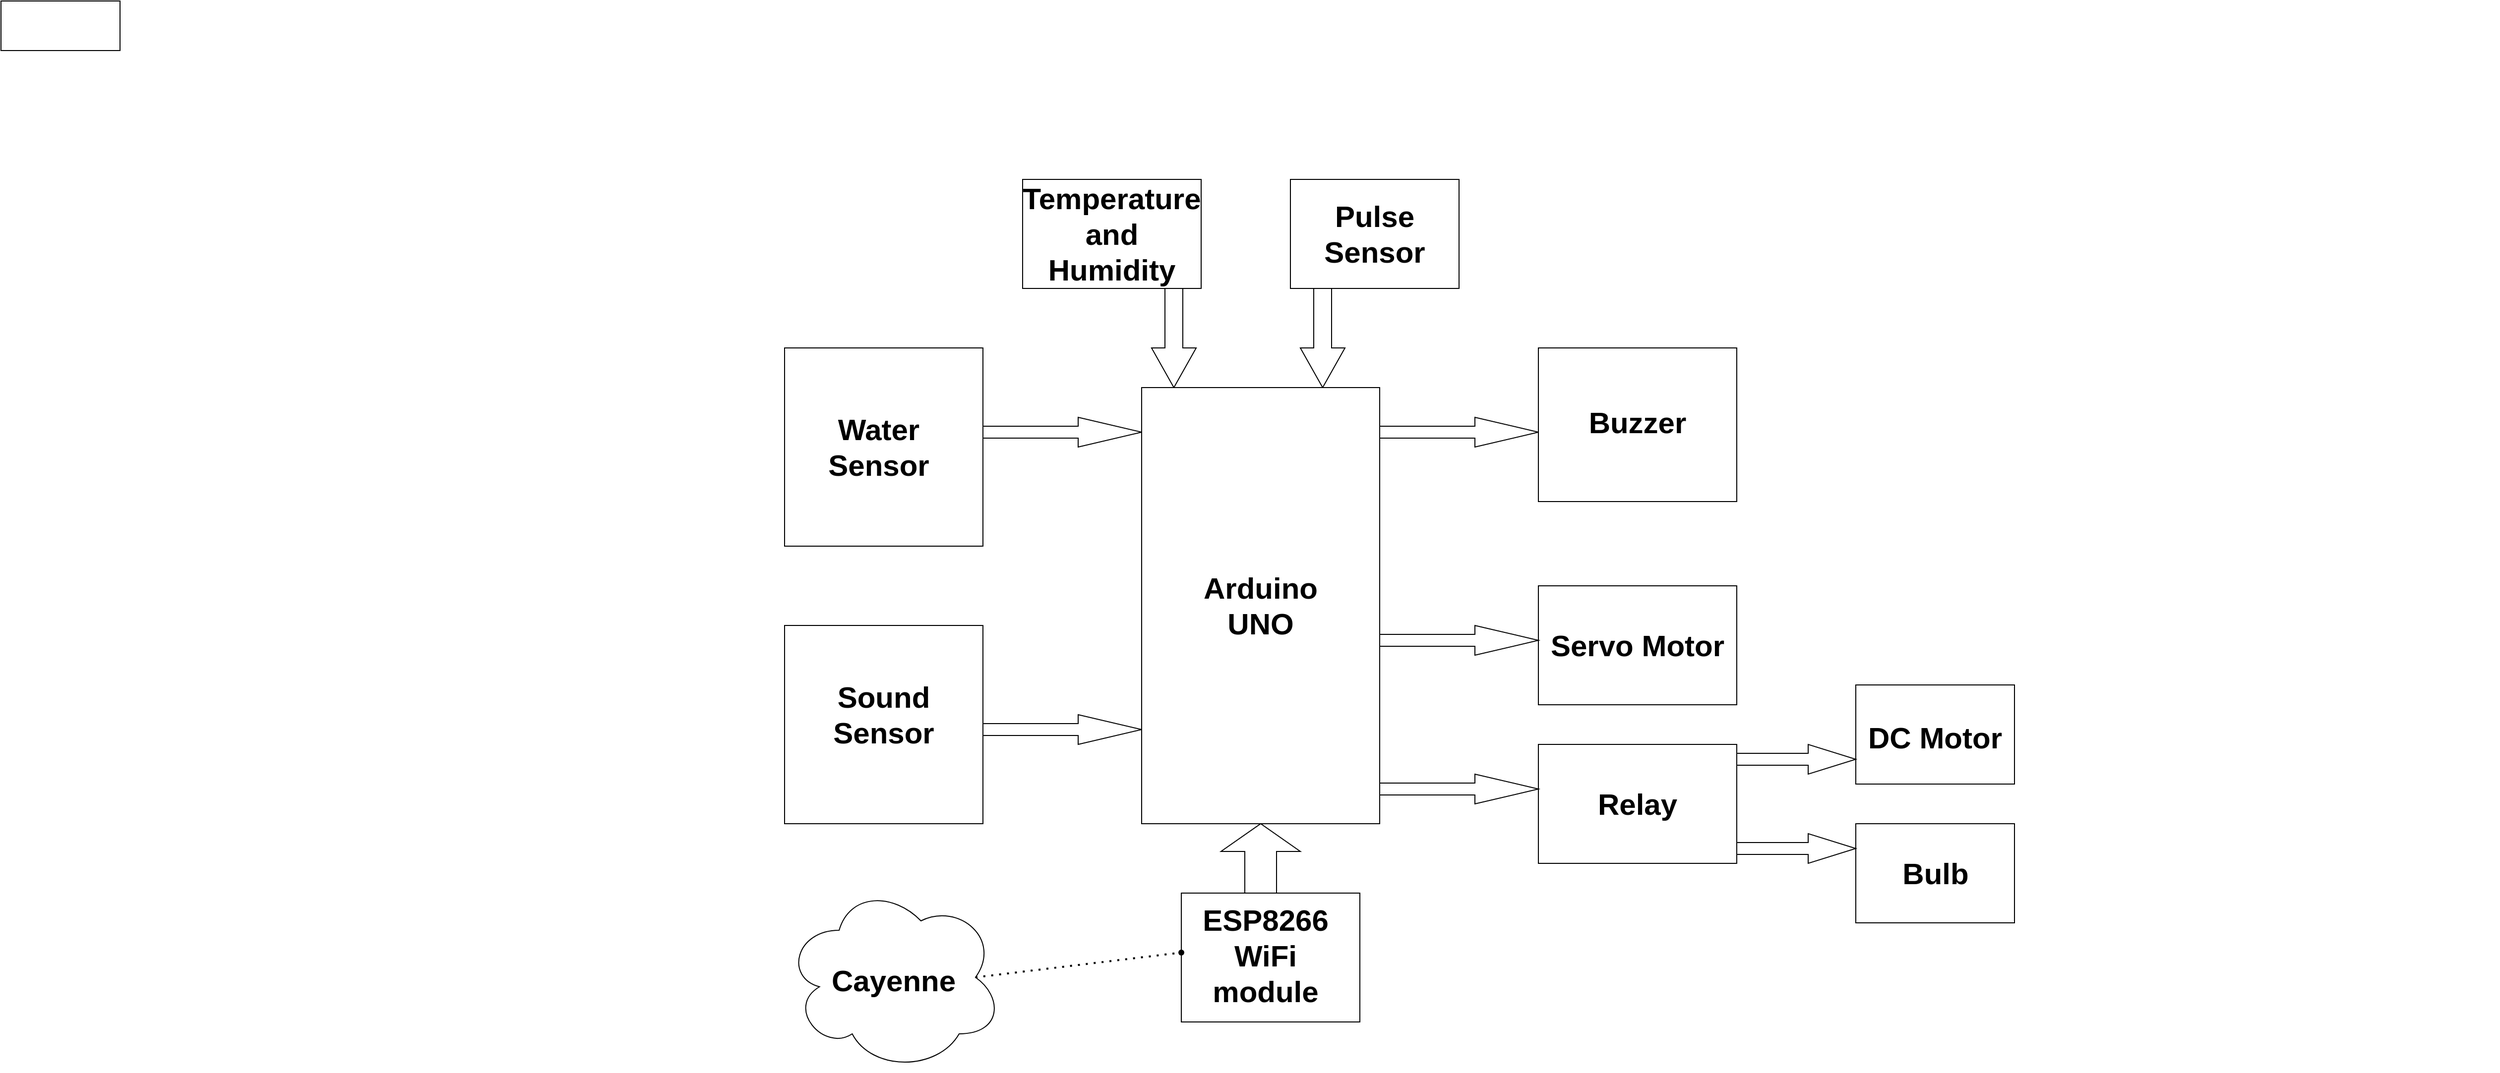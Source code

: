 <mxfile version="21.2.3" type="github">
  <diagram name="Page-1" id="6PwfSRewTjhyffgZwNPW">
    <mxGraphModel dx="4233" dy="2073" grid="1" gridSize="10" guides="1" tooltips="1" connect="1" arrows="1" fold="1" page="1" pageScale="1" pageWidth="850" pageHeight="1100" math="0" shadow="0">
      <root>
        <mxCell id="0" />
        <mxCell id="1" parent="0" />
        <mxCell id="_uFJQiURIW8TIxWtGwkP-15" style="edgeStyle=orthogonalEdgeStyle;rounded=0;orthogonalLoop=1;jettySize=auto;html=1;exitX=0.5;exitY=1;exitDx=0;exitDy=0;" edge="1" parent="1">
          <mxGeometry relative="1" as="geometry">
            <mxPoint x="480" y="-160" as="sourcePoint" />
            <mxPoint x="480" y="-160" as="targetPoint" />
          </mxGeometry>
        </mxCell>
        <mxCell id="_uFJQiURIW8TIxWtGwkP-31" style="edgeStyle=orthogonalEdgeStyle;rounded=0;orthogonalLoop=1;jettySize=auto;html=1;exitX=0.5;exitY=1;exitDx=0;exitDy=0;" edge="1" parent="1">
          <mxGeometry relative="1" as="geometry">
            <mxPoint x="60" y="-560" as="sourcePoint" />
            <mxPoint x="60" y="-560" as="targetPoint" />
          </mxGeometry>
        </mxCell>
        <mxCell id="_uFJQiURIW8TIxWtGwkP-39" value="" style="rounded=0;whiteSpace=wrap;html=1;" vertex="1" parent="1">
          <mxGeometry x="-2030" y="-1030" width="120" height="50" as="geometry" />
        </mxCell>
        <mxCell id="_uFJQiURIW8TIxWtGwkP-42" value="" style="shape=singleArrow;whiteSpace=wrap;html=1;arrowWidth=0.4;arrowSize=0.4;" vertex="1" parent="1">
          <mxGeometry x="-1040" y="-610" width="160" height="30" as="geometry" />
        </mxCell>
        <mxCell id="_uFJQiURIW8TIxWtGwkP-43" style="edgeStyle=orthogonalEdgeStyle;rounded=0;orthogonalLoop=1;jettySize=auto;html=1;exitX=0.5;exitY=1;exitDx=0;exitDy=0;" edge="1" parent="1">
          <mxGeometry relative="1" as="geometry">
            <mxPoint x="-855" y="-600" as="sourcePoint" />
            <mxPoint x="-855" y="-600" as="targetPoint" />
          </mxGeometry>
        </mxCell>
        <mxCell id="_uFJQiURIW8TIxWtGwkP-48" value="" style="rounded=0;whiteSpace=wrap;html=1;" vertex="1" parent="1">
          <mxGeometry x="-1240" y="-400" width="200" height="200" as="geometry" />
        </mxCell>
        <mxCell id="_uFJQiURIW8TIxWtGwkP-49" value="Sound Sensor" style="text;strokeColor=none;align=center;fillColor=none;html=1;verticalAlign=middle;whiteSpace=wrap;rounded=0;fontSize=30;fontStyle=1" vertex="1" parent="1">
          <mxGeometry x="-1230" y="-390" width="180" height="160" as="geometry" />
        </mxCell>
        <mxCell id="_uFJQiURIW8TIxWtGwkP-50" value="" style="shape=singleArrow;whiteSpace=wrap;html=1;arrowWidth=0.4;arrowSize=0.4;" vertex="1" parent="1">
          <mxGeometry x="-1040" y="-310" width="160" height="30" as="geometry" />
        </mxCell>
        <mxCell id="_uFJQiURIW8TIxWtGwkP-52" value="" style="rounded=0;whiteSpace=wrap;html=1;" vertex="1" parent="1">
          <mxGeometry x="-840" y="-130" width="180" height="130" as="geometry" />
        </mxCell>
        <mxCell id="_uFJQiURIW8TIxWtGwkP-65" value="ESP8266 WiFi module" style="text;strokeColor=none;align=center;fillColor=none;html=1;verticalAlign=middle;whiteSpace=wrap;rounded=0;fontSize=30;fontStyle=1" vertex="1" parent="1">
          <mxGeometry x="-810" y="-90" width="110" height="45" as="geometry" />
        </mxCell>
        <mxCell id="_uFJQiURIW8TIxWtGwkP-67" value="" style="shape=singleArrow;whiteSpace=wrap;html=1;arrowWidth=0.4;arrowSize=0.4;direction=north;" vertex="1" parent="1">
          <mxGeometry x="-800" y="-200" width="80" height="70" as="geometry" />
        </mxCell>
        <mxCell id="_uFJQiURIW8TIxWtGwkP-74" value="" style="rounded=0;whiteSpace=wrap;html=1;" vertex="1" parent="1">
          <mxGeometry x="-480" y="-440" width="200" height="120" as="geometry" />
        </mxCell>
        <mxCell id="_uFJQiURIW8TIxWtGwkP-75" value="&lt;font style=&quot;font-size: 30px;&quot;&gt;Servo Motor&lt;/font&gt;&lt;font style=&quot;font-size: 20px;&quot;&gt;&lt;br style=&quot;font-size: 20px;&quot;&gt;&lt;/font&gt;" style="text;strokeColor=none;align=center;fillColor=none;html=1;verticalAlign=middle;whiteSpace=wrap;rounded=0;fontSize=20;fontStyle=1" vertex="1" parent="1">
          <mxGeometry x="-470" y="-430" width="180" height="100" as="geometry" />
        </mxCell>
        <mxCell id="_uFJQiURIW8TIxWtGwkP-78" value="" style="rounded=0;whiteSpace=wrap;html=1;" vertex="1" parent="1">
          <mxGeometry x="-480" y="-280" width="200" height="120" as="geometry" />
        </mxCell>
        <mxCell id="_uFJQiURIW8TIxWtGwkP-79" value="&lt;font style=&quot;font-size: 30px;&quot;&gt;Relay&lt;/font&gt;" style="text;strokeColor=none;align=center;fillColor=none;html=1;verticalAlign=middle;whiteSpace=wrap;rounded=0;fontSize=20;fontStyle=1" vertex="1" parent="1">
          <mxGeometry x="-530" y="-320" width="300" height="200" as="geometry" />
        </mxCell>
        <mxCell id="_uFJQiURIW8TIxWtGwkP-80" value="" style="shape=singleArrow;whiteSpace=wrap;html=1;arrowWidth=0.4;arrowSize=0.4;" vertex="1" parent="1">
          <mxGeometry x="-640" y="-610" width="160" height="30" as="geometry" />
        </mxCell>
        <mxCell id="_uFJQiURIW8TIxWtGwkP-83" value="" style="shape=singleArrow;whiteSpace=wrap;html=1;arrowWidth=0.4;arrowSize=0.4;" vertex="1" parent="1">
          <mxGeometry x="-640" y="-250" width="160" height="30" as="geometry" />
        </mxCell>
        <mxCell id="_uFJQiURIW8TIxWtGwkP-84" value="" style="ellipse;shape=cloud;whiteSpace=wrap;html=1;" vertex="1" parent="1">
          <mxGeometry x="-1240" y="-140" width="220" height="190" as="geometry" />
        </mxCell>
        <mxCell id="_uFJQiURIW8TIxWtGwkP-87" value="" style="shape=waypoint;sketch=0;size=6;pointerEvents=1;points=[];fillColor=default;resizable=0;rotatable=0;perimeter=centerPerimeter;snapToPoint=1;" vertex="1" parent="1">
          <mxGeometry x="-850" y="-80" width="20" height="20" as="geometry" />
        </mxCell>
        <mxCell id="_uFJQiURIW8TIxWtGwkP-92" value="" style="endArrow=none;dashed=1;html=1;dashPattern=1 3;strokeWidth=2;rounded=0;exitX=0.875;exitY=0.5;exitDx=0;exitDy=0;exitPerimeter=0;" edge="1" parent="1" source="_uFJQiURIW8TIxWtGwkP-84" target="_uFJQiURIW8TIxWtGwkP-87">
          <mxGeometry width="50" height="50" relative="1" as="geometry">
            <mxPoint x="-910" y="-100" as="sourcePoint" />
            <mxPoint x="-910" y="-100" as="targetPoint" />
            <Array as="points" />
          </mxGeometry>
        </mxCell>
        <mxCell id="_uFJQiURIW8TIxWtGwkP-93" value="Cayenne" style="text;strokeColor=none;align=center;fillColor=none;html=1;verticalAlign=middle;whiteSpace=wrap;rounded=0;fontSize=30;fontStyle=1" vertex="1" parent="1">
          <mxGeometry x="-1230" y="-90" width="200" height="95" as="geometry" />
        </mxCell>
        <mxCell id="_uFJQiURIW8TIxWtGwkP-106" value="" style="rounded=0;whiteSpace=wrap;html=1;" vertex="1" parent="1">
          <mxGeometry x="-1240" y="-680" width="200" height="200" as="geometry" />
        </mxCell>
        <mxCell id="_uFJQiURIW8TIxWtGwkP-107" value="Water Sensor" style="text;strokeColor=none;align=center;fillColor=none;html=1;verticalAlign=middle;whiteSpace=wrap;rounded=0;fontSize=30;fontStyle=1" vertex="1" parent="1">
          <mxGeometry x="-1230" y="-640" width="170" height="120" as="geometry" />
        </mxCell>
        <mxCell id="_uFJQiURIW8TIxWtGwkP-109" value="" style="rounded=0;whiteSpace=wrap;html=1;" vertex="1" parent="1">
          <mxGeometry x="-1000" y="-850" width="180" height="110" as="geometry" />
        </mxCell>
        <mxCell id="_uFJQiURIW8TIxWtGwkP-110" value="Temperature and Humidity" style="text;strokeColor=none;align=center;fillColor=none;html=1;verticalAlign=middle;whiteSpace=wrap;rounded=0;fontSize=30;fontStyle=1" vertex="1" parent="1">
          <mxGeometry x="-1000" y="-840" width="180" height="90" as="geometry" />
        </mxCell>
        <mxCell id="_uFJQiURIW8TIxWtGwkP-111" value="" style="rounded=0;whiteSpace=wrap;html=1;" vertex="1" parent="1">
          <mxGeometry x="-730" y="-850" width="170" height="110" as="geometry" />
        </mxCell>
        <mxCell id="_uFJQiURIW8TIxWtGwkP-113" value="Pulse Sensor" style="text;strokeColor=none;align=center;fillColor=none;html=1;verticalAlign=middle;whiteSpace=wrap;rounded=0;fontSize=30;fontStyle=1" vertex="1" parent="1">
          <mxGeometry x="-715" y="-835" width="140" height="80" as="geometry" />
        </mxCell>
        <mxCell id="_uFJQiURIW8TIxWtGwkP-115" value="" style="shape=singleArrow;whiteSpace=wrap;html=1;arrowWidth=0.4;arrowSize=0.4;direction=south;" vertex="1" parent="1">
          <mxGeometry x="-870" y="-740" width="45" height="100" as="geometry" />
        </mxCell>
        <mxCell id="_uFJQiURIW8TIxWtGwkP-116" value="" style="shape=singleArrow;whiteSpace=wrap;html=1;arrowWidth=0.4;arrowSize=0.4;direction=south;" vertex="1" parent="1">
          <mxGeometry x="-720" y="-740" width="45" height="100" as="geometry" />
        </mxCell>
        <mxCell id="_uFJQiURIW8TIxWtGwkP-117" value="" style="rounded=0;whiteSpace=wrap;html=1;" vertex="1" parent="1">
          <mxGeometry x="-160" y="-340" width="160" height="100" as="geometry" />
        </mxCell>
        <mxCell id="_uFJQiURIW8TIxWtGwkP-118" value="&lt;font style=&quot;font-size: 30px;&quot;&gt;&lt;b&gt;&lt;font style=&quot;font-size: 30px;&quot;&gt;D&lt;/font&gt;&lt;font style=&quot;font-size: 30px;&quot;&gt;C&lt;/font&gt;&lt;font style=&quot;font-size: 30px;&quot;&gt;&amp;nbsp;&lt;/font&gt;Motor&lt;/b&gt;&lt;/font&gt;" style="text;strokeColor=none;align=center;fillColor=none;html=1;verticalAlign=middle;whiteSpace=wrap;rounded=0;" vertex="1" parent="1">
          <mxGeometry x="-110" y="-310" width="60" height="45" as="geometry" />
        </mxCell>
        <mxCell id="_uFJQiURIW8TIxWtGwkP-119" value="" style="rounded=0;whiteSpace=wrap;html=1;" vertex="1" parent="1">
          <mxGeometry x="-160" y="-200" width="160" height="100" as="geometry" />
        </mxCell>
        <mxCell id="_uFJQiURIW8TIxWtGwkP-120" value="&lt;font style=&quot;font-size: 30px;&quot;&gt;&lt;b&gt;Bulb&lt;/b&gt;&lt;/font&gt;" style="text;strokeColor=none;align=center;fillColor=none;html=1;verticalAlign=middle;whiteSpace=wrap;rounded=0;" vertex="1" parent="1">
          <mxGeometry x="-131.25" y="-170" width="102.5" height="40" as="geometry" />
        </mxCell>
        <mxCell id="_uFJQiURIW8TIxWtGwkP-126" value="" style="shape=singleArrow;whiteSpace=wrap;html=1;arrowWidth=0.4;arrowSize=0.4;direction=east;" vertex="1" parent="1">
          <mxGeometry x="-280" y="-280" width="120" height="30" as="geometry" />
        </mxCell>
        <mxCell id="_uFJQiURIW8TIxWtGwkP-127" value="" style="shape=singleArrow;whiteSpace=wrap;html=1;arrowWidth=0.4;arrowSize=0.4;" vertex="1" parent="1">
          <mxGeometry x="-280" y="-190" width="120" height="30" as="geometry" />
        </mxCell>
        <mxCell id="_uFJQiURIW8TIxWtGwkP-130" value="" style="rounded=0;whiteSpace=wrap;html=1;" vertex="1" parent="1">
          <mxGeometry x="-480" y="-680" width="200" height="155" as="geometry" />
        </mxCell>
        <mxCell id="_uFJQiURIW8TIxWtGwkP-133" value="&lt;b&gt;Buzzer&lt;/b&gt;" style="text;strokeColor=none;align=center;fillColor=none;html=1;verticalAlign=middle;whiteSpace=wrap;rounded=0;fontSize=30;" vertex="1" parent="1">
          <mxGeometry x="-520" y="-670" width="280" height="130" as="geometry" />
        </mxCell>
        <mxCell id="_uFJQiURIW8TIxWtGwkP-136" value="" style="rounded=0;whiteSpace=wrap;html=1;" vertex="1" parent="1">
          <mxGeometry x="-880" y="-640" width="240" height="440" as="geometry" />
        </mxCell>
        <mxCell id="_uFJQiURIW8TIxWtGwkP-139" value="&lt;font style=&quot;font-size: 30px;&quot;&gt;&lt;b&gt;Arduino UNO&lt;/b&gt;&lt;/font&gt;" style="text;strokeColor=none;align=center;fillColor=none;html=1;verticalAlign=middle;whiteSpace=wrap;rounded=0;" vertex="1" parent="1">
          <mxGeometry x="-840" y="-475" width="160" height="110" as="geometry" />
        </mxCell>
        <mxCell id="_uFJQiURIW8TIxWtGwkP-140" value="" style="shape=singleArrow;whiteSpace=wrap;html=1;arrowWidth=0.4;arrowSize=0.4;" vertex="1" parent="1">
          <mxGeometry x="-640" y="-400" width="160" height="30" as="geometry" />
        </mxCell>
      </root>
    </mxGraphModel>
  </diagram>
</mxfile>

